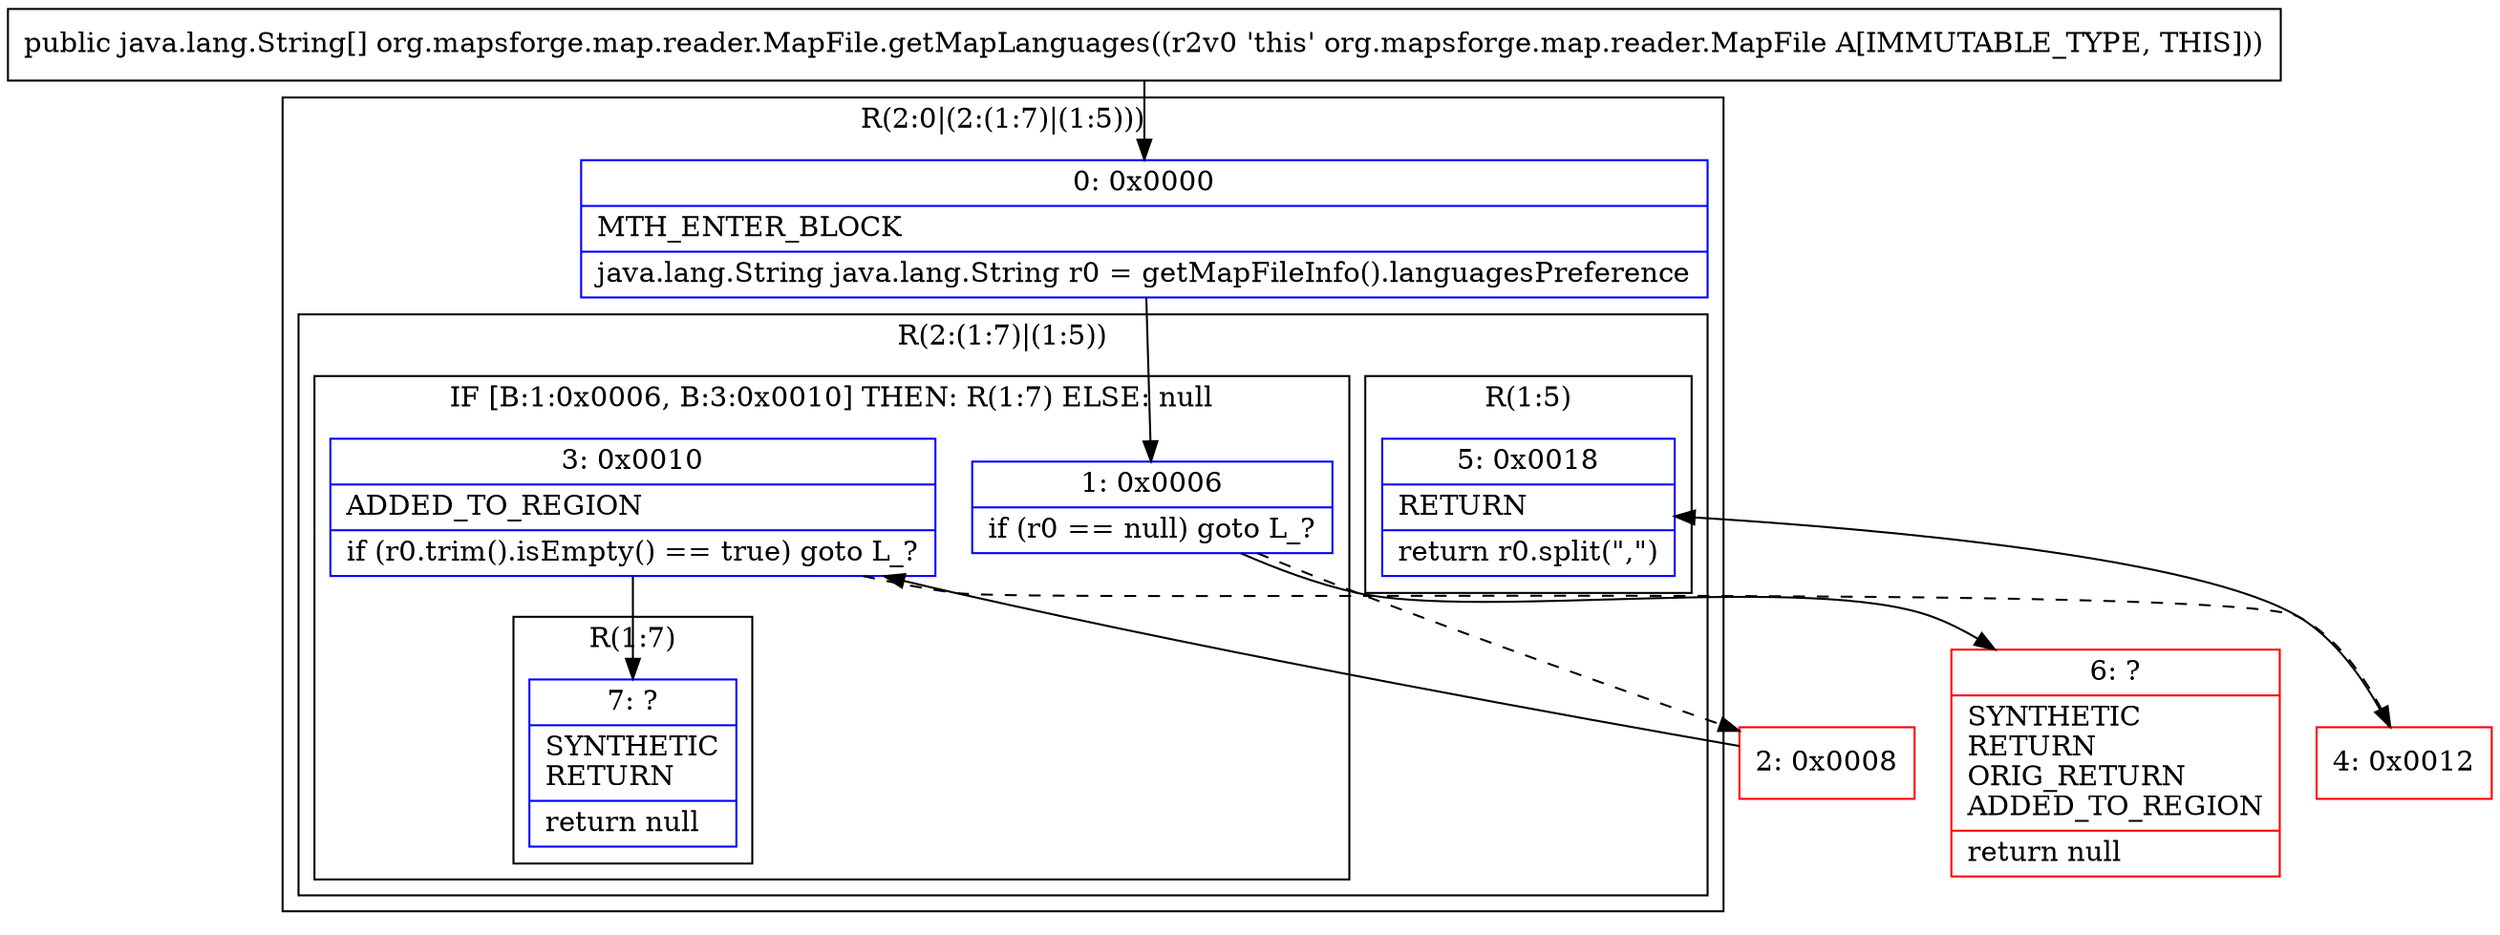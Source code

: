 digraph "CFG fororg.mapsforge.map.reader.MapFile.getMapLanguages()[Ljava\/lang\/String;" {
subgraph cluster_Region_206927649 {
label = "R(2:0|(2:(1:7)|(1:5)))";
node [shape=record,color=blue];
Node_0 [shape=record,label="{0\:\ 0x0000|MTH_ENTER_BLOCK\l|java.lang.String java.lang.String r0 = getMapFileInfo().languagesPreference\l}"];
subgraph cluster_Region_1135889859 {
label = "R(2:(1:7)|(1:5))";
node [shape=record,color=blue];
subgraph cluster_IfRegion_997660233 {
label = "IF [B:1:0x0006, B:3:0x0010] THEN: R(1:7) ELSE: null";
node [shape=record,color=blue];
Node_1 [shape=record,label="{1\:\ 0x0006|if (r0 == null) goto L_?\l}"];
Node_3 [shape=record,label="{3\:\ 0x0010|ADDED_TO_REGION\l|if (r0.trim().isEmpty() == true) goto L_?\l}"];
subgraph cluster_Region_753131446 {
label = "R(1:7)";
node [shape=record,color=blue];
Node_7 [shape=record,label="{7\:\ ?|SYNTHETIC\lRETURN\l|return null\l}"];
}
}
subgraph cluster_Region_838281808 {
label = "R(1:5)";
node [shape=record,color=blue];
Node_5 [shape=record,label="{5\:\ 0x0018|RETURN\l|return r0.split(\",\")\l}"];
}
}
}
Node_2 [shape=record,color=red,label="{2\:\ 0x0008}"];
Node_4 [shape=record,color=red,label="{4\:\ 0x0012}"];
Node_6 [shape=record,color=red,label="{6\:\ ?|SYNTHETIC\lRETURN\lORIG_RETURN\lADDED_TO_REGION\l|return null\l}"];
MethodNode[shape=record,label="{public java.lang.String[] org.mapsforge.map.reader.MapFile.getMapLanguages((r2v0 'this' org.mapsforge.map.reader.MapFile A[IMMUTABLE_TYPE, THIS])) }"];
MethodNode -> Node_0;
Node_0 -> Node_1;
Node_1 -> Node_2[style=dashed];
Node_1 -> Node_6;
Node_3 -> Node_4[style=dashed];
Node_3 -> Node_7;
Node_2 -> Node_3;
Node_4 -> Node_5;
}

